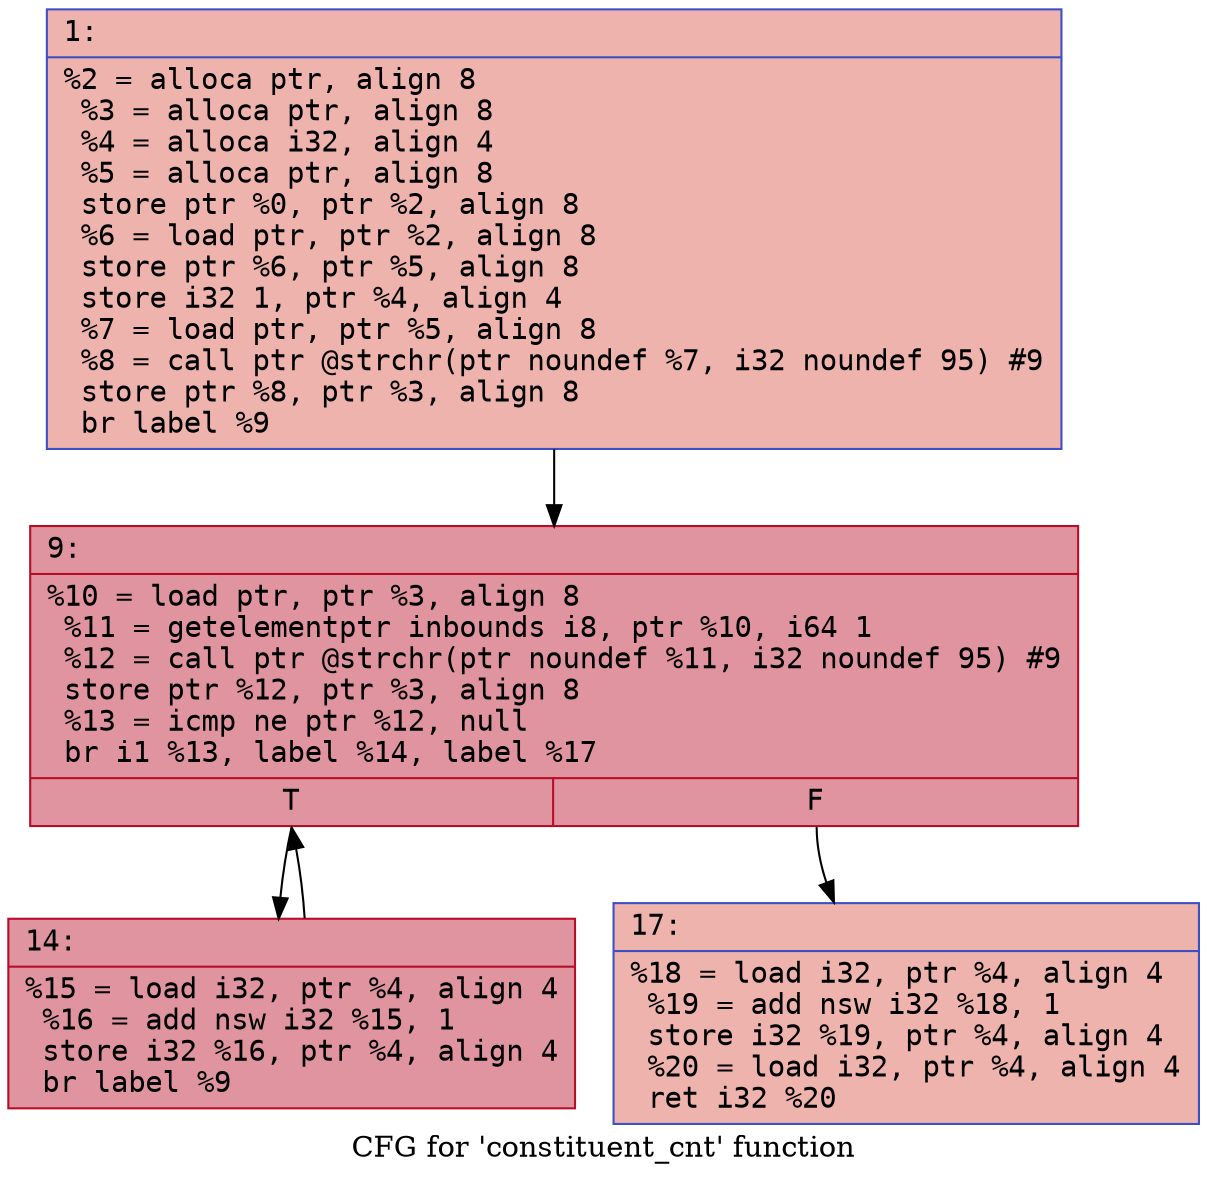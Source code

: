 digraph "CFG for 'constituent_cnt' function" {
	label="CFG for 'constituent_cnt' function";

	Node0x600000d22670 [shape=record,color="#3d50c3ff", style=filled, fillcolor="#d6524470" fontname="Courier",label="{1:\l|  %2 = alloca ptr, align 8\l  %3 = alloca ptr, align 8\l  %4 = alloca i32, align 4\l  %5 = alloca ptr, align 8\l  store ptr %0, ptr %2, align 8\l  %6 = load ptr, ptr %2, align 8\l  store ptr %6, ptr %5, align 8\l  store i32 1, ptr %4, align 4\l  %7 = load ptr, ptr %5, align 8\l  %8 = call ptr @strchr(ptr noundef %7, i32 noundef 95) #9\l  store ptr %8, ptr %3, align 8\l  br label %9\l}"];
	Node0x600000d22670 -> Node0x600000d22760[tooltip="1 -> 9\nProbability 100.00%" ];
	Node0x600000d22760 [shape=record,color="#b70d28ff", style=filled, fillcolor="#b70d2870" fontname="Courier",label="{9:\l|  %10 = load ptr, ptr %3, align 8\l  %11 = getelementptr inbounds i8, ptr %10, i64 1\l  %12 = call ptr @strchr(ptr noundef %11, i32 noundef 95) #9\l  store ptr %12, ptr %3, align 8\l  %13 = icmp ne ptr %12, null\l  br i1 %13, label %14, label %17\l|{<s0>T|<s1>F}}"];
	Node0x600000d22760:s0 -> Node0x600000d227b0[tooltip="9 -> 14\nProbability 96.88%" ];
	Node0x600000d22760:s1 -> Node0x600000d22800[tooltip="9 -> 17\nProbability 3.12%" ];
	Node0x600000d227b0 [shape=record,color="#b70d28ff", style=filled, fillcolor="#b70d2870" fontname="Courier",label="{14:\l|  %15 = load i32, ptr %4, align 4\l  %16 = add nsw i32 %15, 1\l  store i32 %16, ptr %4, align 4\l  br label %9\l}"];
	Node0x600000d227b0 -> Node0x600000d22760[tooltip="14 -> 9\nProbability 100.00%" ];
	Node0x600000d22800 [shape=record,color="#3d50c3ff", style=filled, fillcolor="#d6524470" fontname="Courier",label="{17:\l|  %18 = load i32, ptr %4, align 4\l  %19 = add nsw i32 %18, 1\l  store i32 %19, ptr %4, align 4\l  %20 = load i32, ptr %4, align 4\l  ret i32 %20\l}"];
}

